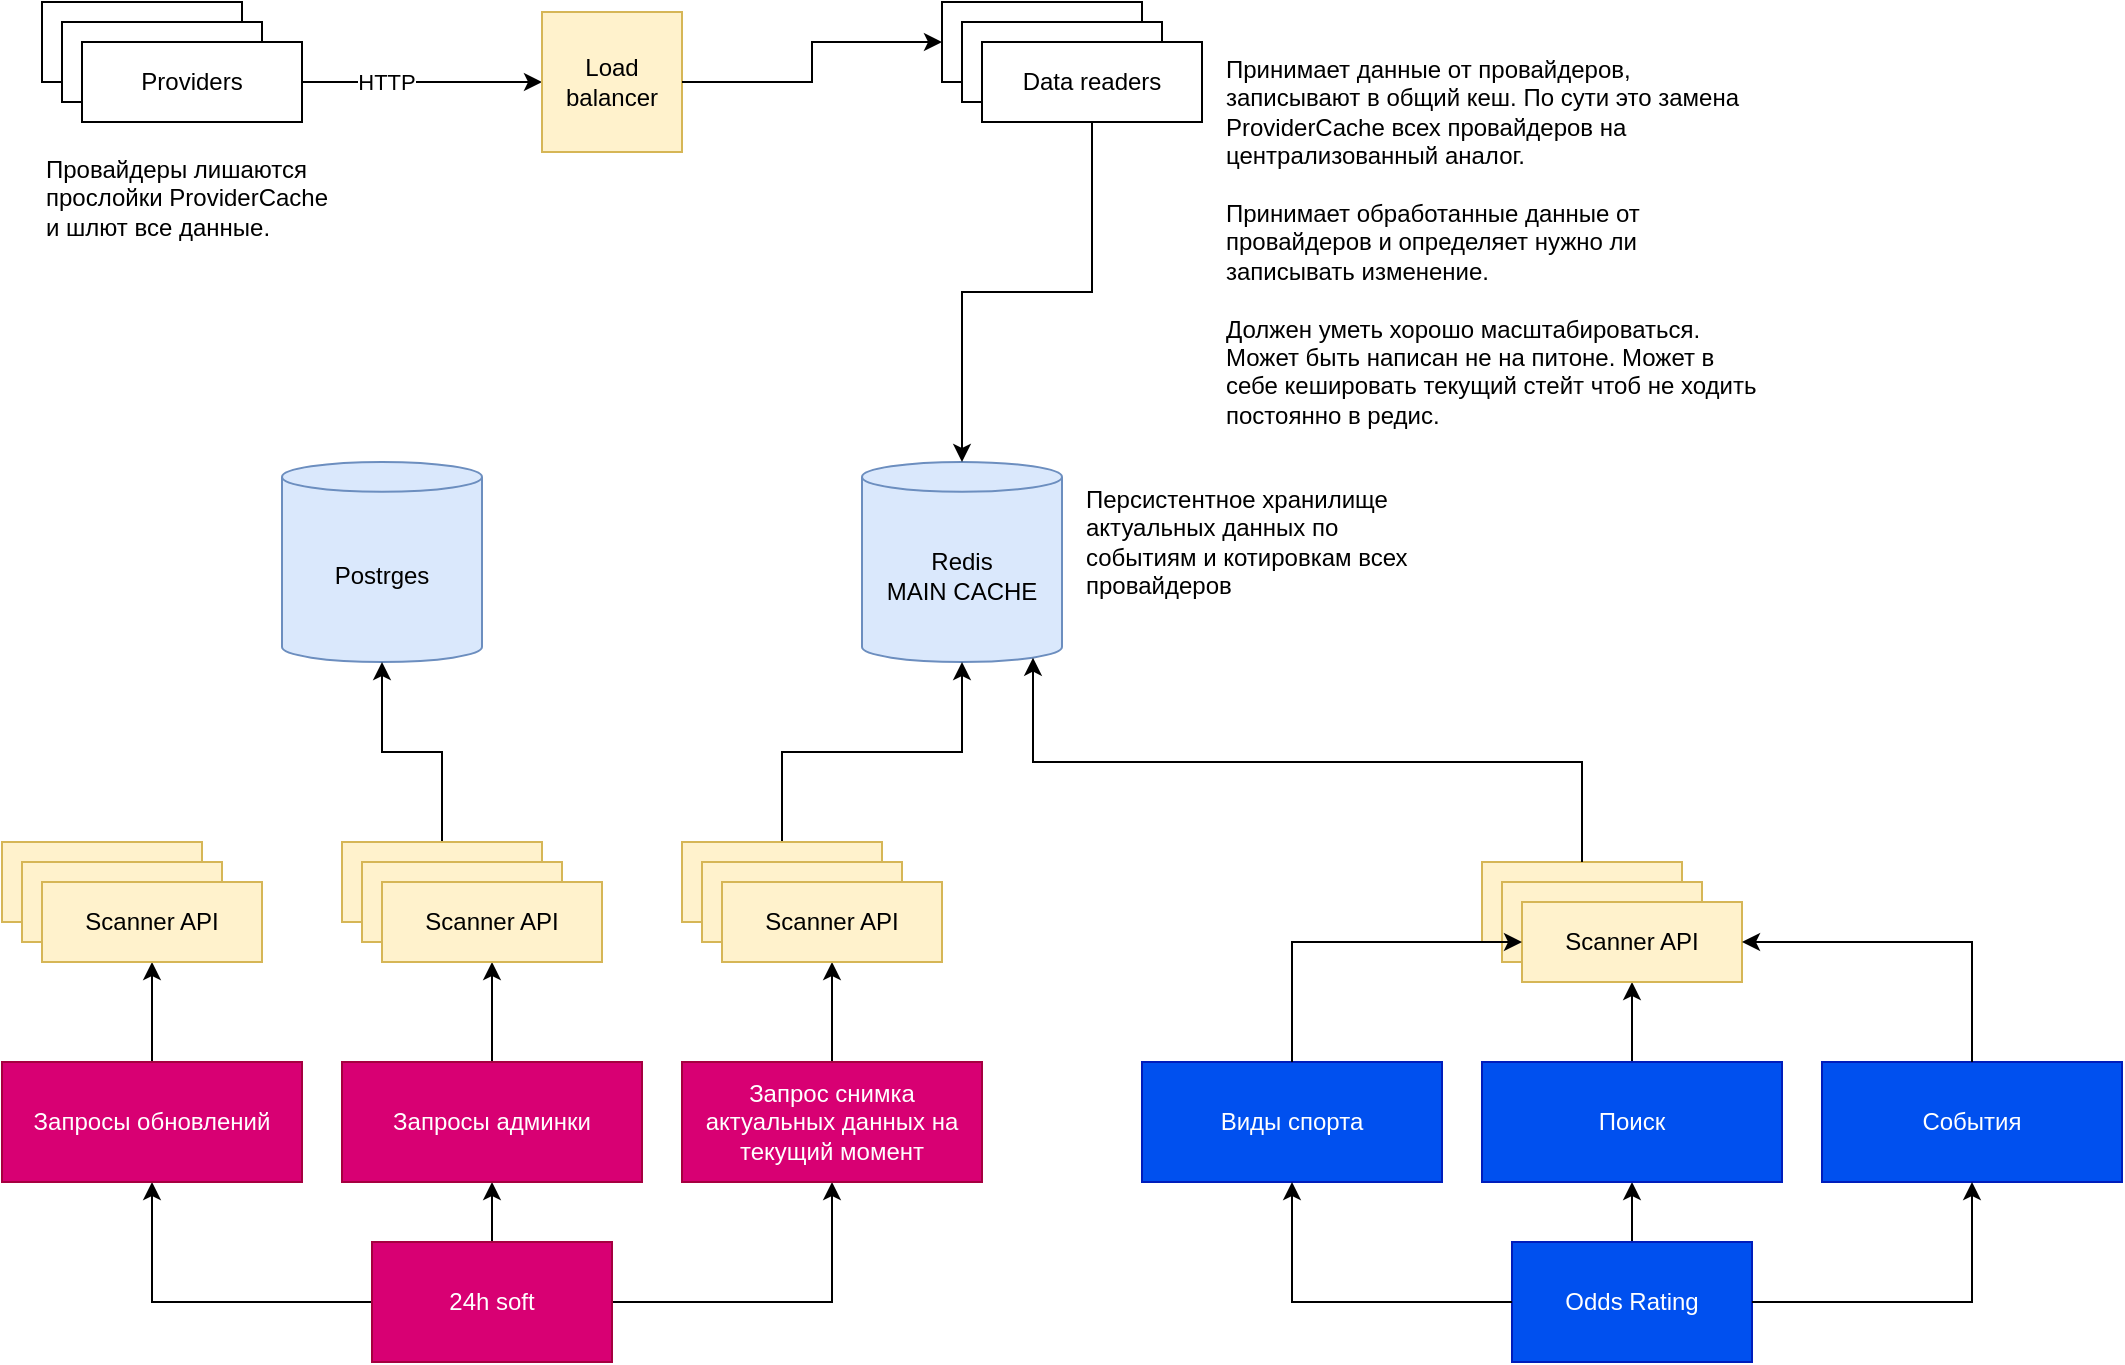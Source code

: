 <mxfile version="15.6.1" type="github">
  <diagram id="EtdOXZ_NZXkt9scqzqyG" name="Page-1">
    <mxGraphModel dx="1422" dy="786" grid="1" gridSize="10" guides="1" tooltips="1" connect="1" arrows="1" fold="1" page="0" pageScale="1" pageWidth="300" pageHeight="600" math="0" shadow="0">
      <root>
        <mxCell id="0" />
        <mxCell id="1" parent="0" />
        <mxCell id="LytkpoMySjS4SzXv9ZqJ-4" value="" style="rounded=0;whiteSpace=wrap;html=1;" vertex="1" parent="1">
          <mxGeometry x="40" y="60" width="100" height="40" as="geometry" />
        </mxCell>
        <mxCell id="LytkpoMySjS4SzXv9ZqJ-7" value="" style="rounded=0;whiteSpace=wrap;html=1;" vertex="1" parent="1">
          <mxGeometry x="50" y="70" width="100" height="40" as="geometry" />
        </mxCell>
        <mxCell id="LytkpoMySjS4SzXv9ZqJ-13" value="" style="edgeStyle=orthogonalEdgeStyle;rounded=0;orthogonalLoop=1;jettySize=auto;html=1;" edge="1" parent="1" source="LytkpoMySjS4SzXv9ZqJ-3" target="LytkpoMySjS4SzXv9ZqJ-9">
          <mxGeometry relative="1" as="geometry" />
        </mxCell>
        <mxCell id="LytkpoMySjS4SzXv9ZqJ-16" value="HTTP" style="edgeLabel;html=1;align=center;verticalAlign=middle;resizable=0;points=[];" vertex="1" connectable="0" parent="LytkpoMySjS4SzXv9ZqJ-13">
          <mxGeometry x="-0.298" relative="1" as="geometry">
            <mxPoint as="offset" />
          </mxGeometry>
        </mxCell>
        <mxCell id="LytkpoMySjS4SzXv9ZqJ-3" value="&lt;div&gt;Providers&lt;/div&gt;" style="rounded=0;whiteSpace=wrap;html=1;" vertex="1" parent="1">
          <mxGeometry x="60" y="80" width="110" height="40" as="geometry" />
        </mxCell>
        <mxCell id="LytkpoMySjS4SzXv9ZqJ-8" value="Redis&lt;br&gt;MAIN CACHE" style="shape=cylinder3;whiteSpace=wrap;html=1;boundedLbl=1;backgroundOutline=1;size=7.448;fillColor=#dae8fc;strokeColor=#6c8ebf;" vertex="1" parent="1">
          <mxGeometry x="450" y="290" width="100" height="100" as="geometry" />
        </mxCell>
        <mxCell id="LytkpoMySjS4SzXv9ZqJ-9" value="Load balancer" style="whiteSpace=wrap;html=1;aspect=fixed;fillColor=#fff2cc;strokeColor=#d6b656;" vertex="1" parent="1">
          <mxGeometry x="290" y="65" width="70" height="70" as="geometry" />
        </mxCell>
        <mxCell id="LytkpoMySjS4SzXv9ZqJ-10" value="" style="rounded=0;whiteSpace=wrap;html=1;" vertex="1" parent="1">
          <mxGeometry x="490" y="60" width="100" height="40" as="geometry" />
        </mxCell>
        <mxCell id="LytkpoMySjS4SzXv9ZqJ-11" value="" style="rounded=0;whiteSpace=wrap;html=1;" vertex="1" parent="1">
          <mxGeometry x="500" y="70" width="100" height="40" as="geometry" />
        </mxCell>
        <mxCell id="LytkpoMySjS4SzXv9ZqJ-15" value="" style="edgeStyle=orthogonalEdgeStyle;rounded=0;orthogonalLoop=1;jettySize=auto;html=1;entryX=0;entryY=0.5;entryDx=0;entryDy=0;" edge="1" parent="1" source="LytkpoMySjS4SzXv9ZqJ-9" target="LytkpoMySjS4SzXv9ZqJ-10">
          <mxGeometry relative="1" as="geometry" />
        </mxCell>
        <mxCell id="LytkpoMySjS4SzXv9ZqJ-14" value="" style="edgeStyle=orthogonalEdgeStyle;rounded=0;orthogonalLoop=1;jettySize=auto;html=1;" edge="1" parent="1" source="LytkpoMySjS4SzXv9ZqJ-12" target="LytkpoMySjS4SzXv9ZqJ-8">
          <mxGeometry relative="1" as="geometry" />
        </mxCell>
        <mxCell id="LytkpoMySjS4SzXv9ZqJ-12" value="Data readers" style="rounded=0;whiteSpace=wrap;html=1;" vertex="1" parent="1">
          <mxGeometry x="510" y="80" width="110" height="40" as="geometry" />
        </mxCell>
        <mxCell id="LytkpoMySjS4SzXv9ZqJ-17" value="Персистентное хранилище актуальных данных по событиям и котировкам всех провайдеров" style="text;html=1;strokeColor=none;fillColor=none;align=left;verticalAlign=top;whiteSpace=wrap;rounded=0;" vertex="1" parent="1">
          <mxGeometry x="560" y="295" width="180" height="90" as="geometry" />
        </mxCell>
        <mxCell id="LytkpoMySjS4SzXv9ZqJ-18" value="Принимает данные от провайдеров, записывают в общий кеш. По сути это замена ProviderCache всех провайдеров на централизованный аналог. &lt;br&gt;&lt;br&gt;Принимает обработанные данные от провайдеров и определяет нужно ли записывать изменение.&lt;br&gt;&lt;br&gt;Должен уметь хорошо масштабироваться. Может быть написан не на питоне. Может в себе кешировать текущий стейт чтоб не ходить постоянно в редис." style="text;html=1;strokeColor=none;fillColor=none;align=left;verticalAlign=top;whiteSpace=wrap;rounded=0;" vertex="1" parent="1">
          <mxGeometry x="630" y="80" width="270" height="200" as="geometry" />
        </mxCell>
        <mxCell id="LytkpoMySjS4SzXv9ZqJ-22" value="Провайдеры лишаются прослойки ProviderCache и шлют все данные." style="text;html=1;strokeColor=none;fillColor=none;align=left;verticalAlign=top;whiteSpace=wrap;rounded=0;" vertex="1" parent="1">
          <mxGeometry x="40" y="130" width="150" height="90" as="geometry" />
        </mxCell>
        <mxCell id="LytkpoMySjS4SzXv9ZqJ-27" value="" style="edgeStyle=orthogonalEdgeStyle;rounded=0;orthogonalLoop=1;jettySize=auto;html=1;" edge="1" parent="1" source="LytkpoMySjS4SzXv9ZqJ-23" target="LytkpoMySjS4SzXv9ZqJ-24">
          <mxGeometry relative="1" as="geometry" />
        </mxCell>
        <mxCell id="LytkpoMySjS4SzXv9ZqJ-28" value="" style="edgeStyle=orthogonalEdgeStyle;rounded=0;orthogonalLoop=1;jettySize=auto;html=1;" edge="1" parent="1" source="LytkpoMySjS4SzXv9ZqJ-23" target="LytkpoMySjS4SzXv9ZqJ-25">
          <mxGeometry relative="1" as="geometry" />
        </mxCell>
        <mxCell id="LytkpoMySjS4SzXv9ZqJ-48" value="" style="edgeStyle=orthogonalEdgeStyle;rounded=0;orthogonalLoop=1;jettySize=auto;html=1;" edge="1" parent="1" source="LytkpoMySjS4SzXv9ZqJ-23" target="LytkpoMySjS4SzXv9ZqJ-47">
          <mxGeometry relative="1" as="geometry" />
        </mxCell>
        <mxCell id="LytkpoMySjS4SzXv9ZqJ-23" value="24h soft" style="rounded=0;whiteSpace=wrap;html=1;align=center;verticalAlign=middle;fillColor=#d80073;fontColor=#ffffff;strokeColor=#A50040;" vertex="1" parent="1">
          <mxGeometry x="205" y="680" width="120" height="60" as="geometry" />
        </mxCell>
        <mxCell id="LytkpoMySjS4SzXv9ZqJ-41" value="" style="edgeStyle=orthogonalEdgeStyle;rounded=0;orthogonalLoop=1;jettySize=auto;html=1;" edge="1" parent="1" source="LytkpoMySjS4SzXv9ZqJ-24" target="LytkpoMySjS4SzXv9ZqJ-40">
          <mxGeometry relative="1" as="geometry" />
        </mxCell>
        <mxCell id="LytkpoMySjS4SzXv9ZqJ-24" value="Запрос снимка актуальных данных на текущий момент" style="rounded=0;whiteSpace=wrap;html=1;align=center;verticalAlign=middle;fillColor=#d80073;fontColor=#ffffff;strokeColor=#A50040;" vertex="1" parent="1">
          <mxGeometry x="360" y="590" width="150" height="60" as="geometry" />
        </mxCell>
        <mxCell id="LytkpoMySjS4SzXv9ZqJ-36" value="" style="edgeStyle=orthogonalEdgeStyle;rounded=0;orthogonalLoop=1;jettySize=auto;html=1;" edge="1" parent="1" source="LytkpoMySjS4SzXv9ZqJ-25" target="LytkpoMySjS4SzXv9ZqJ-35">
          <mxGeometry relative="1" as="geometry" />
        </mxCell>
        <mxCell id="LytkpoMySjS4SzXv9ZqJ-25" value="Запросы обновлений" style="rounded=0;whiteSpace=wrap;html=1;align=center;verticalAlign=middle;fillColor=#d80073;fontColor=#ffffff;strokeColor=#A50040;" vertex="1" parent="1">
          <mxGeometry x="20" y="590" width="150" height="60" as="geometry" />
        </mxCell>
        <mxCell id="LytkpoMySjS4SzXv9ZqJ-33" value="" style="rounded=0;whiteSpace=wrap;html=1;fillColor=#fff2cc;strokeColor=#d6b656;" vertex="1" parent="1">
          <mxGeometry x="20" y="480" width="100" height="40" as="geometry" />
        </mxCell>
        <mxCell id="LytkpoMySjS4SzXv9ZqJ-34" value="" style="rounded=0;whiteSpace=wrap;html=1;fillColor=#fff2cc;strokeColor=#d6b656;" vertex="1" parent="1">
          <mxGeometry x="30" y="490" width="100" height="40" as="geometry" />
        </mxCell>
        <mxCell id="LytkpoMySjS4SzXv9ZqJ-35" value="Scanner API" style="rounded=0;whiteSpace=wrap;html=1;fillColor=#fff2cc;strokeColor=#d6b656;" vertex="1" parent="1">
          <mxGeometry x="40" y="500" width="110" height="40" as="geometry" />
        </mxCell>
        <mxCell id="LytkpoMySjS4SzXv9ZqJ-44" value="" style="edgeStyle=orthogonalEdgeStyle;rounded=0;orthogonalLoop=1;jettySize=auto;html=1;" edge="1" parent="1" source="LytkpoMySjS4SzXv9ZqJ-38" target="LytkpoMySjS4SzXv9ZqJ-8">
          <mxGeometry relative="1" as="geometry" />
        </mxCell>
        <mxCell id="LytkpoMySjS4SzXv9ZqJ-38" value="" style="rounded=0;whiteSpace=wrap;html=1;fillColor=#fff2cc;strokeColor=#d6b656;" vertex="1" parent="1">
          <mxGeometry x="360" y="480" width="100" height="40" as="geometry" />
        </mxCell>
        <mxCell id="LytkpoMySjS4SzXv9ZqJ-39" value="" style="rounded=0;whiteSpace=wrap;html=1;fillColor=#fff2cc;strokeColor=#d6b656;" vertex="1" parent="1">
          <mxGeometry x="370" y="490" width="100" height="40" as="geometry" />
        </mxCell>
        <mxCell id="LytkpoMySjS4SzXv9ZqJ-40" value="Scanner API" style="rounded=0;whiteSpace=wrap;html=1;fillColor=#fff2cc;strokeColor=#d6b656;" vertex="1" parent="1">
          <mxGeometry x="380" y="500" width="110" height="40" as="geometry" />
        </mxCell>
        <mxCell id="LytkpoMySjS4SzXv9ZqJ-45" value="Postrges" style="shape=cylinder3;whiteSpace=wrap;html=1;boundedLbl=1;backgroundOutline=1;size=7.448;fillColor=#dae8fc;strokeColor=#6c8ebf;" vertex="1" parent="1">
          <mxGeometry x="160" y="290" width="100" height="100" as="geometry" />
        </mxCell>
        <mxCell id="LytkpoMySjS4SzXv9ZqJ-59" value="" style="edgeStyle=orthogonalEdgeStyle;rounded=0;orthogonalLoop=1;jettySize=auto;html=1;" edge="1" parent="1" source="LytkpoMySjS4SzXv9ZqJ-46" target="LytkpoMySjS4SzXv9ZqJ-57">
          <mxGeometry relative="1" as="geometry" />
        </mxCell>
        <mxCell id="LytkpoMySjS4SzXv9ZqJ-46" value="&lt;div&gt;Odds Rating&lt;/div&gt;" style="rounded=0;whiteSpace=wrap;html=1;align=center;verticalAlign=middle;fillColor=#0050ef;fontColor=#ffffff;strokeColor=#001DBC;" vertex="1" parent="1">
          <mxGeometry x="775" y="680" width="120" height="60" as="geometry" />
        </mxCell>
        <mxCell id="LytkpoMySjS4SzXv9ZqJ-52" value="" style="edgeStyle=orthogonalEdgeStyle;rounded=0;orthogonalLoop=1;jettySize=auto;html=1;" edge="1" parent="1" source="LytkpoMySjS4SzXv9ZqJ-47" target="LytkpoMySjS4SzXv9ZqJ-51">
          <mxGeometry relative="1" as="geometry" />
        </mxCell>
        <mxCell id="LytkpoMySjS4SzXv9ZqJ-47" value="Запросы админки" style="rounded=0;whiteSpace=wrap;html=1;align=center;verticalAlign=middle;fillColor=#d80073;fontColor=#ffffff;strokeColor=#A50040;" vertex="1" parent="1">
          <mxGeometry x="190" y="590" width="150" height="60" as="geometry" />
        </mxCell>
        <mxCell id="LytkpoMySjS4SzXv9ZqJ-53" value="" style="edgeStyle=orthogonalEdgeStyle;rounded=0;orthogonalLoop=1;jettySize=auto;html=1;" edge="1" parent="1" source="LytkpoMySjS4SzXv9ZqJ-49" target="LytkpoMySjS4SzXv9ZqJ-45">
          <mxGeometry relative="1" as="geometry" />
        </mxCell>
        <mxCell id="LytkpoMySjS4SzXv9ZqJ-49" value="" style="rounded=0;whiteSpace=wrap;html=1;fillColor=#fff2cc;strokeColor=#d6b656;" vertex="1" parent="1">
          <mxGeometry x="190" y="480" width="100" height="40" as="geometry" />
        </mxCell>
        <mxCell id="LytkpoMySjS4SzXv9ZqJ-50" value="" style="rounded=0;whiteSpace=wrap;html=1;fillColor=#fff2cc;strokeColor=#d6b656;" vertex="1" parent="1">
          <mxGeometry x="200" y="490" width="100" height="40" as="geometry" />
        </mxCell>
        <mxCell id="LytkpoMySjS4SzXv9ZqJ-51" value="Scanner API" style="rounded=0;whiteSpace=wrap;html=1;fillColor=#fff2cc;strokeColor=#d6b656;" vertex="1" parent="1">
          <mxGeometry x="210" y="500" width="110" height="40" as="geometry" />
        </mxCell>
        <mxCell id="LytkpoMySjS4SzXv9ZqJ-54" value="Виды спорта" style="rounded=0;whiteSpace=wrap;html=1;align=center;verticalAlign=middle;fillColor=#0050ef;fontColor=#ffffff;strokeColor=#001DBC;" vertex="1" parent="1">
          <mxGeometry x="590" y="590" width="150" height="60" as="geometry" />
        </mxCell>
        <mxCell id="LytkpoMySjS4SzXv9ZqJ-56" value="События" style="rounded=0;whiteSpace=wrap;html=1;align=center;verticalAlign=middle;fillColor=#0050ef;fontColor=#ffffff;strokeColor=#001DBC;" vertex="1" parent="1">
          <mxGeometry x="930" y="590" width="150" height="60" as="geometry" />
        </mxCell>
        <mxCell id="LytkpoMySjS4SzXv9ZqJ-68" value="" style="edgeStyle=orthogonalEdgeStyle;rounded=0;orthogonalLoop=1;jettySize=auto;html=1;" edge="1" parent="1" source="LytkpoMySjS4SzXv9ZqJ-57" target="LytkpoMySjS4SzXv9ZqJ-67">
          <mxGeometry relative="1" as="geometry" />
        </mxCell>
        <mxCell id="LytkpoMySjS4SzXv9ZqJ-57" value="Поиск" style="rounded=0;whiteSpace=wrap;html=1;align=center;verticalAlign=middle;fillColor=#0050ef;fontColor=#ffffff;strokeColor=#001DBC;" vertex="1" parent="1">
          <mxGeometry x="760" y="590" width="150" height="60" as="geometry" />
        </mxCell>
        <mxCell id="LytkpoMySjS4SzXv9ZqJ-61" value="" style="endArrow=classic;html=1;rounded=0;edgeStyle=orthogonalEdgeStyle;entryX=0.5;entryY=1;entryDx=0;entryDy=0;exitX=1;exitY=0.5;exitDx=0;exitDy=0;" edge="1" parent="1" source="LytkpoMySjS4SzXv9ZqJ-46" target="LytkpoMySjS4SzXv9ZqJ-56">
          <mxGeometry width="50" height="50" relative="1" as="geometry">
            <mxPoint x="880" y="820" as="sourcePoint" />
            <mxPoint x="980" y="760" as="targetPoint" />
          </mxGeometry>
        </mxCell>
        <mxCell id="LytkpoMySjS4SzXv9ZqJ-62" value="" style="endArrow=classic;html=1;rounded=0;edgeStyle=orthogonalEdgeStyle;exitX=0;exitY=0.5;exitDx=0;exitDy=0;entryX=0.5;entryY=1;entryDx=0;entryDy=0;" edge="1" parent="1" source="LytkpoMySjS4SzXv9ZqJ-46" target="LytkpoMySjS4SzXv9ZqJ-54">
          <mxGeometry width="50" height="50" relative="1" as="geometry">
            <mxPoint x="720" y="810" as="sourcePoint" />
            <mxPoint x="620" y="740" as="targetPoint" />
          </mxGeometry>
        </mxCell>
        <mxCell id="LytkpoMySjS4SzXv9ZqJ-65" value="" style="rounded=0;whiteSpace=wrap;html=1;fillColor=#fff2cc;strokeColor=#d6b656;" vertex="1" parent="1">
          <mxGeometry x="760" y="490" width="100" height="40" as="geometry" />
        </mxCell>
        <mxCell id="LytkpoMySjS4SzXv9ZqJ-66" value="" style="rounded=0;whiteSpace=wrap;html=1;fillColor=#fff2cc;strokeColor=#d6b656;" vertex="1" parent="1">
          <mxGeometry x="770" y="500" width="100" height="40" as="geometry" />
        </mxCell>
        <mxCell id="LytkpoMySjS4SzXv9ZqJ-67" value="Scanner API" style="rounded=0;whiteSpace=wrap;html=1;fillColor=#fff2cc;strokeColor=#d6b656;" vertex="1" parent="1">
          <mxGeometry x="780" y="510" width="110" height="40" as="geometry" />
        </mxCell>
        <mxCell id="LytkpoMySjS4SzXv9ZqJ-69" value="" style="endArrow=classic;html=1;rounded=0;edgeStyle=orthogonalEdgeStyle;exitX=0.5;exitY=0;exitDx=0;exitDy=0;entryX=0;entryY=0.5;entryDx=0;entryDy=0;" edge="1" parent="1" source="LytkpoMySjS4SzXv9ZqJ-54" target="LytkpoMySjS4SzXv9ZqJ-67">
          <mxGeometry width="50" height="50" relative="1" as="geometry">
            <mxPoint x="785" y="720" as="sourcePoint" />
            <mxPoint x="675" y="660" as="targetPoint" />
          </mxGeometry>
        </mxCell>
        <mxCell id="LytkpoMySjS4SzXv9ZqJ-70" value="" style="endArrow=classic;html=1;rounded=0;edgeStyle=orthogonalEdgeStyle;exitX=0.5;exitY=0;exitDx=0;exitDy=0;entryX=1;entryY=0.5;entryDx=0;entryDy=0;" edge="1" parent="1" source="LytkpoMySjS4SzXv9ZqJ-56" target="LytkpoMySjS4SzXv9ZqJ-67">
          <mxGeometry width="50" height="50" relative="1" as="geometry">
            <mxPoint x="675" y="600" as="sourcePoint" />
            <mxPoint x="790" y="540" as="targetPoint" />
          </mxGeometry>
        </mxCell>
        <mxCell id="LytkpoMySjS4SzXv9ZqJ-71" value="" style="endArrow=classic;html=1;rounded=0;edgeStyle=orthogonalEdgeStyle;exitX=0.5;exitY=0;exitDx=0;exitDy=0;entryX=0.855;entryY=1;entryDx=0;entryDy=-2.16;entryPerimeter=0;" edge="1" parent="1" source="LytkpoMySjS4SzXv9ZqJ-65" target="LytkpoMySjS4SzXv9ZqJ-8">
          <mxGeometry width="50" height="50" relative="1" as="geometry">
            <mxPoint x="685" y="650" as="sourcePoint" />
            <mxPoint x="800" y="590" as="targetPoint" />
          </mxGeometry>
        </mxCell>
      </root>
    </mxGraphModel>
  </diagram>
</mxfile>

